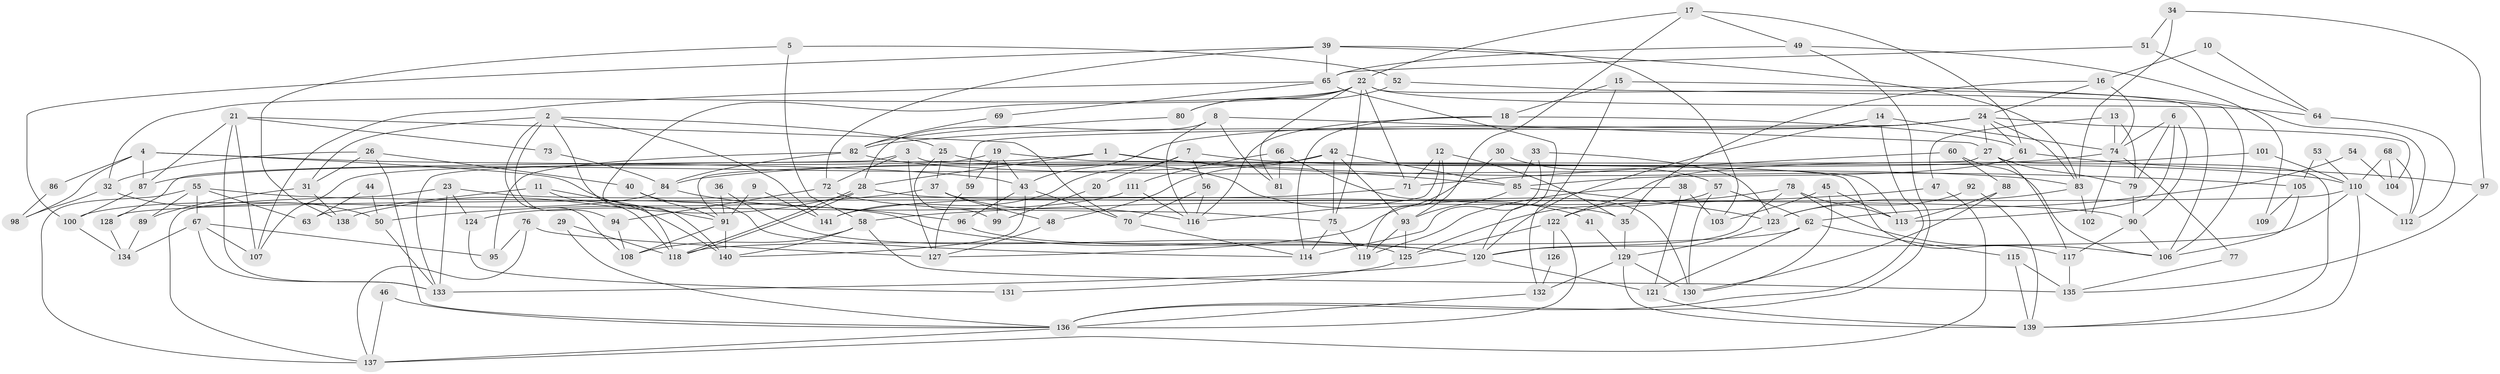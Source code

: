 // Generated by graph-tools (version 1.1) at 2025/49/03/09/25 04:49:11]
// undirected, 141 vertices, 282 edges
graph export_dot {
graph [start="1"]
  node [color=gray90,style=filled];
  1;
  2;
  3;
  4;
  5;
  6;
  7;
  8;
  9;
  10;
  11;
  12;
  13;
  14;
  15;
  16;
  17;
  18;
  19;
  20;
  21;
  22;
  23;
  24;
  25;
  26;
  27;
  28;
  29;
  30;
  31;
  32;
  33;
  34;
  35;
  36;
  37;
  38;
  39;
  40;
  41;
  42;
  43;
  44;
  45;
  46;
  47;
  48;
  49;
  50;
  51;
  52;
  53;
  54;
  55;
  56;
  57;
  58;
  59;
  60;
  61;
  62;
  63;
  64;
  65;
  66;
  67;
  68;
  69;
  70;
  71;
  72;
  73;
  74;
  75;
  76;
  77;
  78;
  79;
  80;
  81;
  82;
  83;
  84;
  85;
  86;
  87;
  88;
  89;
  90;
  91;
  92;
  93;
  94;
  95;
  96;
  97;
  98;
  99;
  100;
  101;
  102;
  103;
  104;
  105;
  106;
  107;
  108;
  109;
  110;
  111;
  112;
  113;
  114;
  115;
  116;
  117;
  118;
  119;
  120;
  121;
  122;
  123;
  124;
  125;
  126;
  127;
  128;
  129;
  130;
  131;
  132;
  133;
  134;
  135;
  136;
  137;
  138;
  139;
  140;
  141;
  1 -- 28;
  1 -- 128;
  1 -- 85;
  1 -- 105;
  2 -- 108;
  2 -- 118;
  2 -- 25;
  2 -- 31;
  2 -- 94;
  2 -- 141;
  3 -- 133;
  3 -- 72;
  3 -- 117;
  3 -- 127;
  4 -- 140;
  4 -- 43;
  4 -- 86;
  4 -- 87;
  4 -- 98;
  5 -- 52;
  5 -- 138;
  5 -- 58;
  6 -- 74;
  6 -- 79;
  6 -- 90;
  6 -- 113;
  7 -- 56;
  7 -- 110;
  7 -- 20;
  7 -- 141;
  8 -- 28;
  8 -- 27;
  8 -- 81;
  8 -- 116;
  9 -- 141;
  9 -- 91;
  10 -- 64;
  10 -- 16;
  11 -- 91;
  11 -- 118;
  11 -- 63;
  12 -- 71;
  12 -- 119;
  12 -- 35;
  12 -- 116;
  13 -- 79;
  13 -- 74;
  13 -- 47;
  14 -- 120;
  14 -- 136;
  14 -- 74;
  15 -- 132;
  15 -- 18;
  15 -- 112;
  16 -- 24;
  16 -- 35;
  16 -- 74;
  17 -- 61;
  17 -- 22;
  17 -- 49;
  17 -- 93;
  18 -- 116;
  18 -- 61;
  18 -- 114;
  19 -- 59;
  19 -- 43;
  19 -- 99;
  19 -- 107;
  19 -- 113;
  20 -- 99;
  21 -- 87;
  21 -- 107;
  21 -- 70;
  21 -- 73;
  21 -- 133;
  22 -- 32;
  22 -- 75;
  22 -- 64;
  22 -- 71;
  22 -- 80;
  22 -- 81;
  22 -- 106;
  22 -- 140;
  23 -- 35;
  23 -- 137;
  23 -- 124;
  23 -- 133;
  24 -- 83;
  24 -- 27;
  24 -- 43;
  24 -- 59;
  24 -- 61;
  24 -- 82;
  24 -- 104;
  25 -- 37;
  25 -- 41;
  25 -- 99;
  26 -- 136;
  26 -- 31;
  26 -- 32;
  26 -- 40;
  27 -- 139;
  27 -- 91;
  27 -- 79;
  27 -- 117;
  28 -- 90;
  28 -- 118;
  28 -- 118;
  28 -- 138;
  29 -- 118;
  29 -- 136;
  30 -- 57;
  30 -- 127;
  31 -- 89;
  31 -- 138;
  32 -- 50;
  32 -- 98;
  33 -- 85;
  33 -- 114;
  33 -- 123;
  34 -- 97;
  34 -- 83;
  34 -- 51;
  35 -- 129;
  36 -- 91;
  36 -- 125;
  37 -- 48;
  37 -- 116;
  37 -- 50;
  38 -- 121;
  38 -- 103;
  38 -- 119;
  39 -- 100;
  39 -- 83;
  39 -- 65;
  39 -- 72;
  39 -- 103;
  40 -- 91;
  40 -- 114;
  41 -- 129;
  42 -- 75;
  42 -- 85;
  42 -- 48;
  42 -- 87;
  42 -- 93;
  43 -- 70;
  43 -- 96;
  43 -- 140;
  44 -- 50;
  44 -- 63;
  45 -- 113;
  45 -- 130;
  45 -- 103;
  46 -- 136;
  46 -- 137;
  47 -- 58;
  47 -- 137;
  48 -- 127;
  49 -- 65;
  49 -- 109;
  49 -- 136;
  50 -- 133;
  51 -- 65;
  51 -- 64;
  52 -- 80;
  52 -- 106;
  53 -- 105;
  53 -- 110;
  54 -- 62;
  54 -- 104;
  55 -- 120;
  55 -- 67;
  55 -- 63;
  55 -- 89;
  55 -- 137;
  56 -- 70;
  56 -- 116;
  57 -- 125;
  57 -- 130;
  57 -- 62;
  58 -- 140;
  58 -- 108;
  58 -- 135;
  59 -- 127;
  60 -- 71;
  60 -- 106;
  60 -- 88;
  61 -- 85;
  61 -- 97;
  62 -- 115;
  62 -- 118;
  62 -- 121;
  64 -- 112;
  65 -- 120;
  65 -- 69;
  65 -- 107;
  66 -- 130;
  66 -- 81;
  66 -- 111;
  67 -- 107;
  67 -- 133;
  67 -- 95;
  67 -- 134;
  68 -- 110;
  68 -- 112;
  68 -- 104;
  69 -- 82;
  70 -- 114;
  71 -- 141;
  72 -- 75;
  72 -- 94;
  73 -- 84;
  74 -- 77;
  74 -- 84;
  74 -- 102;
  75 -- 119;
  75 -- 114;
  76 -- 137;
  76 -- 95;
  76 -- 127;
  77 -- 135;
  78 -- 106;
  78 -- 113;
  78 -- 120;
  78 -- 122;
  79 -- 90;
  80 -- 82;
  82 -- 84;
  82 -- 83;
  82 -- 95;
  83 -- 123;
  83 -- 102;
  84 -- 96;
  84 -- 100;
  85 -- 93;
  85 -- 123;
  86 -- 98;
  87 -- 100;
  88 -- 113;
  88 -- 130;
  89 -- 134;
  90 -- 117;
  90 -- 106;
  91 -- 108;
  91 -- 140;
  92 -- 123;
  92 -- 139;
  93 -- 119;
  93 -- 125;
  94 -- 108;
  96 -- 120;
  97 -- 135;
  100 -- 134;
  101 -- 122;
  101 -- 110;
  105 -- 106;
  105 -- 109;
  110 -- 112;
  110 -- 120;
  110 -- 128;
  110 -- 139;
  111 -- 116;
  111 -- 124;
  115 -- 139;
  115 -- 135;
  117 -- 135;
  120 -- 133;
  120 -- 121;
  121 -- 139;
  122 -- 136;
  122 -- 125;
  122 -- 126;
  123 -- 129;
  124 -- 131;
  125 -- 131;
  126 -- 132;
  128 -- 134;
  129 -- 139;
  129 -- 130;
  129 -- 132;
  132 -- 136;
  136 -- 137;
}
